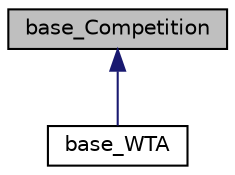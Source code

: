 digraph G
{
  edge [fontname="Helvetica",fontsize="10",labelfontname="Helvetica",labelfontsize="10"];
  node [fontname="Helvetica",fontsize="10",shape=record];
  Node1 [label="base_Competition",height=0.2,width=0.4,color="black", fillcolor="grey75", style="filled" fontcolor="black"];
  Node1 -> Node2 [dir="back",color="midnightblue",fontsize="10",style="solid",fontname="Helvetica"];
  Node2 [label="base_WTA",height=0.2,width=0.4,color="black", fillcolor="white", style="filled",URL="$classbase__WTA.html",tooltip="Define interfaces for a Winner-Take-All circuit for spiking neurons."];
}
